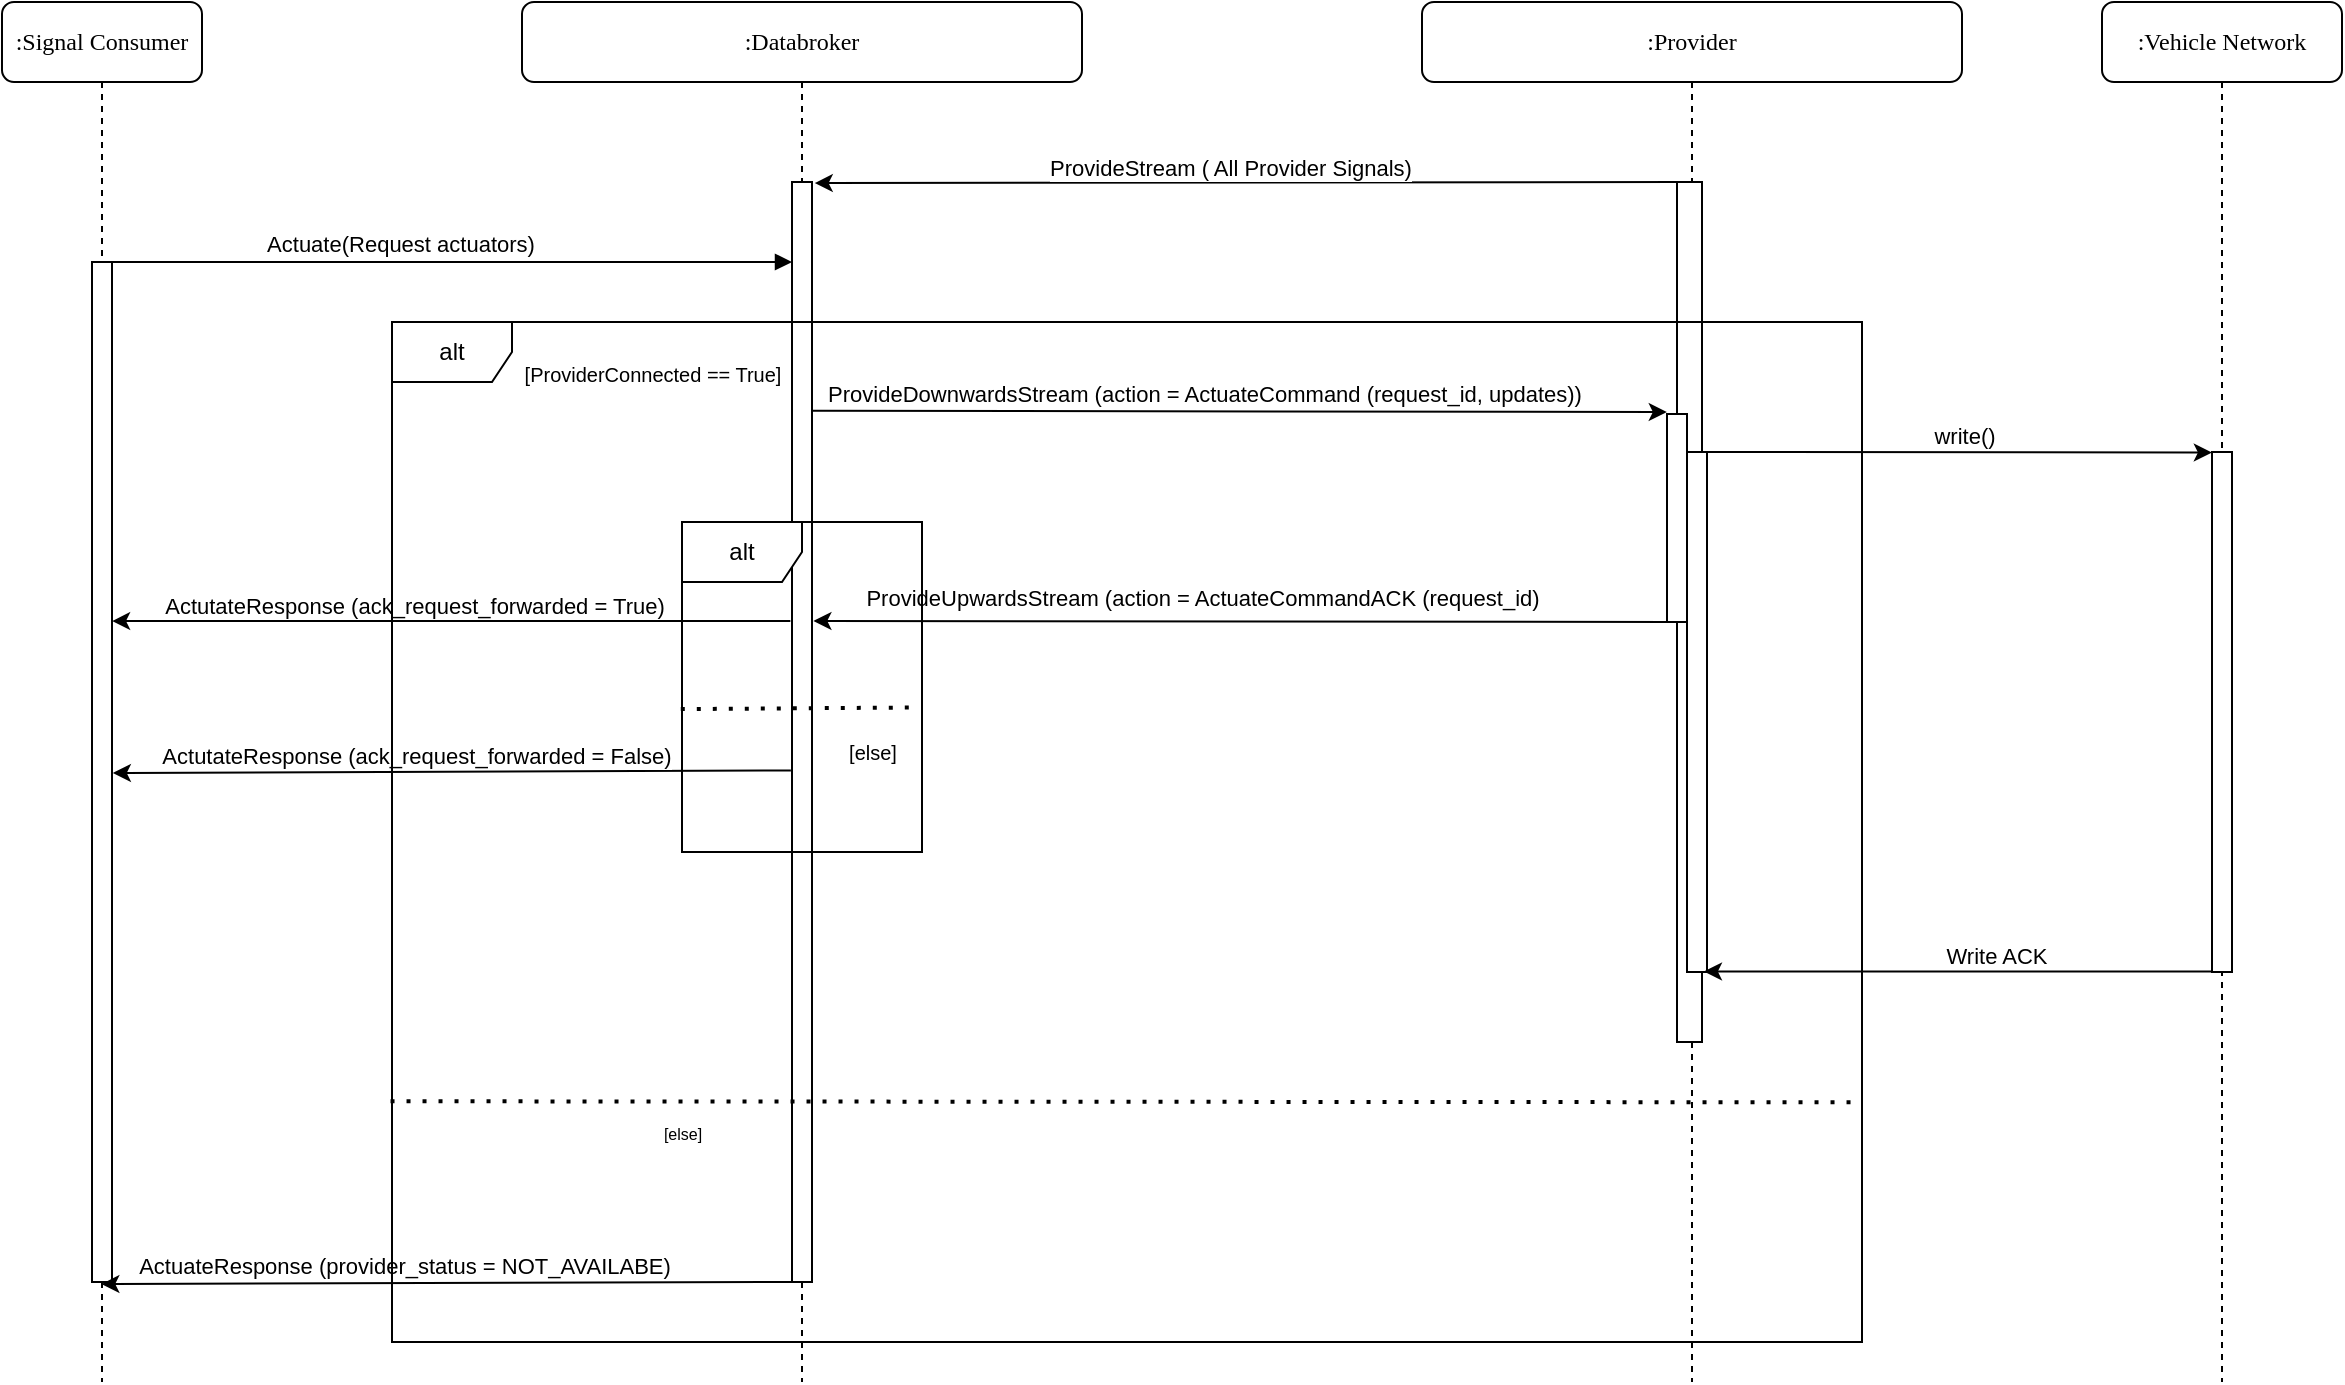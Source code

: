 <mxfile version="24.4.13" type="device">
  <diagram name="Page-1" id="13e1069c-82ec-6db2-03f1-153e76fe0fe0">
    <mxGraphModel dx="1259" dy="730" grid="1" gridSize="10" guides="1" tooltips="1" connect="1" arrows="1" fold="1" page="1" pageScale="1" pageWidth="1100" pageHeight="850" background="none" math="0" shadow="0">
      <root>
        <mxCell id="0" />
        <mxCell id="1" parent="0" />
        <mxCell id="bi6dFwhKYBM0Y18AbogB-19" value=":Databroker" style="shape=umlLifeline;perimeter=lifelinePerimeter;whiteSpace=wrap;html=1;container=1;collapsible=0;recursiveResize=0;outlineConnect=0;rounded=1;shadow=0;comic=0;labelBackgroundColor=none;strokeWidth=1;fontFamily=Verdana;fontSize=12;align=center;" parent="1" vertex="1">
          <mxGeometry x="270" y="10" width="280" height="690" as="geometry" />
        </mxCell>
        <mxCell id="bi6dFwhKYBM0Y18AbogB-20" value="" style="html=1;points=[];perimeter=orthogonalPerimeter;rounded=0;shadow=0;comic=0;labelBackgroundColor=none;strokeWidth=1;fontFamily=Verdana;fontSize=12;align=center;" parent="bi6dFwhKYBM0Y18AbogB-19" vertex="1">
          <mxGeometry x="135" y="90" width="10" height="550" as="geometry" />
        </mxCell>
        <mxCell id="bi6dFwhKYBM0Y18AbogB-21" value=":Provider" style="shape=umlLifeline;perimeter=lifelinePerimeter;whiteSpace=wrap;html=1;container=1;collapsible=0;recursiveResize=0;outlineConnect=0;rounded=1;shadow=0;comic=0;labelBackgroundColor=none;strokeWidth=1;fontFamily=Verdana;fontSize=12;align=center;" parent="1" vertex="1">
          <mxGeometry x="720" y="10" width="270" height="690" as="geometry" />
        </mxCell>
        <mxCell id="bi6dFwhKYBM0Y18AbogB-22" value="" style="html=1;points=[];perimeter=orthogonalPerimeter;rounded=0;shadow=0;comic=0;labelBackgroundColor=none;strokeWidth=1;fontFamily=Verdana;fontSize=12;align=center;" parent="bi6dFwhKYBM0Y18AbogB-21" vertex="1">
          <mxGeometry x="127.5" y="90" width="12.5" height="430" as="geometry" />
        </mxCell>
        <mxCell id="bi6dFwhKYBM0Y18AbogB-23" value="" style="html=1;points=[];perimeter=orthogonalPerimeter;rounded=0;shadow=0;comic=0;labelBackgroundColor=none;strokeWidth=1;fontFamily=Verdana;fontSize=12;align=center;" parent="bi6dFwhKYBM0Y18AbogB-21" vertex="1">
          <mxGeometry x="132.5" y="225" width="10" height="260" as="geometry" />
        </mxCell>
        <mxCell id="Ijf0cF5u1OZkhU3aT7GZ-1" value="" style="html=1;points=[];perimeter=orthogonalPerimeter;rounded=0;shadow=0;comic=0;labelBackgroundColor=none;strokeWidth=1;fontFamily=Verdana;fontSize=12;align=center;" parent="bi6dFwhKYBM0Y18AbogB-21" vertex="1">
          <mxGeometry x="122.5" y="206" width="10" height="104" as="geometry" />
        </mxCell>
        <mxCell id="bi6dFwhKYBM0Y18AbogB-25" value=":Signal Consumer" style="shape=umlLifeline;perimeter=lifelinePerimeter;whiteSpace=wrap;html=1;container=1;collapsible=0;recursiveResize=0;outlineConnect=0;rounded=1;shadow=0;comic=0;labelBackgroundColor=none;strokeWidth=1;fontFamily=Verdana;fontSize=12;align=center;" parent="1" vertex="1">
          <mxGeometry x="10" y="10" width="100" height="690" as="geometry" />
        </mxCell>
        <mxCell id="bi6dFwhKYBM0Y18AbogB-26" value="" style="html=1;points=[];perimeter=orthogonalPerimeter;rounded=0;shadow=0;comic=0;labelBackgroundColor=none;strokeWidth=1;fontFamily=Verdana;fontSize=12;align=center;" parent="bi6dFwhKYBM0Y18AbogB-25" vertex="1">
          <mxGeometry x="45" y="130" width="10" height="510" as="geometry" />
        </mxCell>
        <mxCell id="bi6dFwhKYBM0Y18AbogB-27" value="&lt;font style=&quot;font-size: 11px;&quot; face=&quot;Helvetica&quot;&gt;Actuate(Request actuators)&lt;/font&gt;" style="html=1;verticalAlign=bottom;endArrow=block;labelBackgroundColor=none;fontFamily=Verdana;fontSize=12;edgeStyle=elbowEdgeStyle;elbow=vertical;exitX=0.974;exitY=0;exitDx=0;exitDy=0;exitPerimeter=0;" parent="1" source="bi6dFwhKYBM0Y18AbogB-26" target="bi6dFwhKYBM0Y18AbogB-20" edge="1">
          <mxGeometry x="-0.155" relative="1" as="geometry">
            <mxPoint x="63.77" y="120.28" as="sourcePoint" />
            <mxPoint x="400" y="140" as="targetPoint" />
            <Array as="points">
              <mxPoint x="250" y="140" />
              <mxPoint x="133.33" y="70" />
              <mxPoint x="153.33" y="40" />
            </Array>
            <mxPoint as="offset" />
          </mxGeometry>
        </mxCell>
        <mxCell id="bi6dFwhKYBM0Y18AbogB-34" value="" style="endArrow=classic;html=1;rounded=0;exitX=-0.004;exitY=0;exitDx=0;exitDy=0;exitPerimeter=0;entryX=1.137;entryY=0.001;entryDx=0;entryDy=0;entryPerimeter=0;" parent="1" source="bi6dFwhKYBM0Y18AbogB-22" target="bi6dFwhKYBM0Y18AbogB-20" edge="1">
          <mxGeometry width="50" height="50" relative="1" as="geometry">
            <mxPoint x="763.115" y="116" as="sourcePoint" />
            <mxPoint x="445" y="100" as="targetPoint" />
          </mxGeometry>
        </mxCell>
        <mxCell id="bi6dFwhKYBM0Y18AbogB-35" value="ProvideStream ( All Provider Signals)" style="edgeLabel;html=1;align=center;verticalAlign=middle;resizable=0;points=[];" parent="bi6dFwhKYBM0Y18AbogB-34" vertex="1" connectable="0">
          <mxGeometry x="0.036" y="-1" relative="1" as="geometry">
            <mxPoint y="-7" as="offset" />
          </mxGeometry>
        </mxCell>
        <mxCell id="bi6dFwhKYBM0Y18AbogB-39" value=":Vehicle Network" style="shape=umlLifeline;perimeter=lifelinePerimeter;whiteSpace=wrap;html=1;container=1;collapsible=0;recursiveResize=0;outlineConnect=0;rounded=1;shadow=0;comic=0;labelBackgroundColor=none;strokeWidth=1;fontFamily=Verdana;fontSize=12;align=center;" parent="1" vertex="1">
          <mxGeometry x="1060" y="10" width="120" height="690" as="geometry" />
        </mxCell>
        <mxCell id="Ijf0cF5u1OZkhU3aT7GZ-6" value="" style="html=1;points=[];perimeter=orthogonalPerimeter;rounded=0;shadow=0;comic=0;labelBackgroundColor=none;strokeWidth=1;fontFamily=Verdana;fontSize=12;align=center;" parent="bi6dFwhKYBM0Y18AbogB-39" vertex="1">
          <mxGeometry x="55" y="225" width="10" height="260" as="geometry" />
        </mxCell>
        <mxCell id="bi6dFwhKYBM0Y18AbogB-41" value="" style="endArrow=classic;html=1;rounded=0;entryX=-0.01;entryY=0;entryDx=0;entryDy=0;entryPerimeter=0;exitX=0.997;exitY=0.208;exitDx=0;exitDy=0;exitPerimeter=0;" parent="1" source="bi6dFwhKYBM0Y18AbogB-20" edge="1">
          <mxGeometry width="50" height="50" relative="1" as="geometry">
            <mxPoint x="445" y="214" as="sourcePoint" />
            <mxPoint x="842.4" y="215" as="targetPoint" />
          </mxGeometry>
        </mxCell>
        <mxCell id="bi6dFwhKYBM0Y18AbogB-42" value="ProvideDownwardsStream (action = ActuateCommand (request_id, updates))" style="edgeLabel;html=1;align=center;verticalAlign=middle;resizable=0;points=[];" parent="bi6dFwhKYBM0Y18AbogB-41" vertex="1" connectable="0">
          <mxGeometry x="-0.176" y="2" relative="1" as="geometry">
            <mxPoint x="20" y="-7" as="offset" />
          </mxGeometry>
        </mxCell>
        <mxCell id="bi6dFwhKYBM0Y18AbogB-43" value="" style="endArrow=classic;html=1;rounded=0;exitX=1.005;exitY=0;exitDx=0;exitDy=0;exitPerimeter=0;entryX=-0.007;entryY=0.001;entryDx=0;entryDy=0;entryPerimeter=0;" parent="1" source="bi6dFwhKYBM0Y18AbogB-23" target="Ijf0cF5u1OZkhU3aT7GZ-6" edge="1">
          <mxGeometry width="50" height="50" relative="1" as="geometry">
            <mxPoint x="783" y="146" as="sourcePoint" />
            <mxPoint x="1114.58" y="225.78" as="targetPoint" />
          </mxGeometry>
        </mxCell>
        <mxCell id="bi6dFwhKYBM0Y18AbogB-44" value="write()" style="edgeLabel;html=1;align=center;verticalAlign=middle;resizable=0;points=[];" parent="bi6dFwhKYBM0Y18AbogB-43" vertex="1" connectable="0">
          <mxGeometry x="0.013" y="-2" relative="1" as="geometry">
            <mxPoint y="-10" as="offset" />
          </mxGeometry>
        </mxCell>
        <mxCell id="bi6dFwhKYBM0Y18AbogB-47" value="" style="endArrow=classic;html=1;rounded=0;exitX=0.043;exitY=0.99;exitDx=0;exitDy=0;exitPerimeter=0;entryX=1.07;entryY=0.399;entryDx=0;entryDy=0;entryPerimeter=0;" parent="1" target="bi6dFwhKYBM0Y18AbogB-20" edge="1">
          <mxGeometry width="50" height="50" relative="1" as="geometry">
            <mxPoint x="842.93" y="320" as="sourcePoint" />
            <mxPoint x="445.44" y="320.21" as="targetPoint" />
          </mxGeometry>
        </mxCell>
        <mxCell id="bi6dFwhKYBM0Y18AbogB-48" value="ProvideUpwardsStream (action = ActuateCommandACK (request_id)" style="edgeLabel;html=1;align=center;verticalAlign=middle;resizable=0;points=[];" parent="bi6dFwhKYBM0Y18AbogB-47" vertex="1" connectable="0">
          <mxGeometry x="0.338" y="2" relative="1" as="geometry">
            <mxPoint x="53" y="-14" as="offset" />
          </mxGeometry>
        </mxCell>
        <mxCell id="bi6dFwhKYBM0Y18AbogB-57" value="&lt;font style=&quot;font-size: 10px;&quot;&gt;[ProviderConnected == True]&lt;/font&gt;" style="text;html=1;align=center;verticalAlign=middle;resizable=0;points=[];autosize=1;strokeColor=none;fillColor=none;" parent="1" vertex="1">
          <mxGeometry x="260" y="181" width="150" height="30" as="geometry" />
        </mxCell>
        <mxCell id="bi6dFwhKYBM0Y18AbogB-58" value="&lt;font style=&quot;font-size: 8px;&quot;&gt;[else]&lt;/font&gt;" style="text;html=1;align=center;verticalAlign=middle;resizable=0;points=[];autosize=1;strokeColor=none;fillColor=none;" parent="1" vertex="1">
          <mxGeometry x="330" y="560" width="40" height="30" as="geometry" />
        </mxCell>
        <mxCell id="bi6dFwhKYBM0Y18AbogB-59" value="" style="endArrow=classic;html=1;rounded=0;entryX=0.466;entryY=1.002;entryDx=0;entryDy=0;entryPerimeter=0;exitX=0.5;exitY=1;exitDx=0;exitDy=0;exitPerimeter=0;" parent="1" source="bi6dFwhKYBM0Y18AbogB-20" target="bi6dFwhKYBM0Y18AbogB-26" edge="1">
          <mxGeometry width="50" height="50" relative="1" as="geometry">
            <mxPoint x="400" y="596" as="sourcePoint" />
            <mxPoint x="64.75" y="596.32" as="targetPoint" />
          </mxGeometry>
        </mxCell>
        <mxCell id="bi6dFwhKYBM0Y18AbogB-60" value="ActuateResponse (provider_status = NOT_AVAILABE)" style="edgeLabel;html=1;align=center;verticalAlign=middle;resizable=0;points=[];" parent="bi6dFwhKYBM0Y18AbogB-59" vertex="1" connectable="0">
          <mxGeometry x="0.108" y="-3" relative="1" as="geometry">
            <mxPoint x="-5" y="-6" as="offset" />
          </mxGeometry>
        </mxCell>
        <mxCell id="tY77kndmUascuJl8DmIf-2" value="" style="endArrow=classic;html=1;rounded=0;exitX=-0.081;exitY=0.399;exitDx=0;exitDy=0;exitPerimeter=0;entryX=1.005;entryY=0.352;entryDx=0;entryDy=0;entryPerimeter=0;" parent="1" source="bi6dFwhKYBM0Y18AbogB-20" target="bi6dFwhKYBM0Y18AbogB-26" edge="1">
          <mxGeometry width="50" height="50" relative="1" as="geometry">
            <mxPoint x="435" y="322" as="sourcePoint" />
            <mxPoint x="66" y="319" as="targetPoint" />
          </mxGeometry>
        </mxCell>
        <mxCell id="tY77kndmUascuJl8DmIf-3" value="ActutateResponse (ack_request_forwarded = True)" style="edgeLabel;html=1;align=center;verticalAlign=middle;resizable=0;points=[];" parent="tY77kndmUascuJl8DmIf-2" vertex="1" connectable="0">
          <mxGeometry x="-0.363" y="1" relative="1" as="geometry">
            <mxPoint x="-80" y="-9" as="offset" />
          </mxGeometry>
        </mxCell>
        <mxCell id="bi6dFwhKYBM0Y18AbogB-68" value="&lt;font style=&quot;font-size: 10px;&quot;&gt;[else]&lt;/font&gt;" style="text;html=1;align=center;verticalAlign=middle;resizable=0;points=[];autosize=1;strokeColor=none;fillColor=none;" parent="1" vertex="1">
          <mxGeometry x="420" y="370" width="50" height="30" as="geometry" />
        </mxCell>
        <mxCell id="bi6dFwhKYBM0Y18AbogB-45" value="" style="endArrow=classic;html=1;rounded=0;entryX=0.846;entryY=0.999;entryDx=0;entryDy=0;entryPerimeter=0;exitX=0.001;exitY=0.999;exitDx=0;exitDy=0;exitPerimeter=0;" parent="1" source="Ijf0cF5u1OZkhU3aT7GZ-6" target="bi6dFwhKYBM0Y18AbogB-23" edge="1">
          <mxGeometry width="50" height="50" relative="1" as="geometry">
            <mxPoint x="1119.5" y="425.91" as="sourcePoint" />
            <mxPoint x="880.0" y="425.91" as="targetPoint" />
          </mxGeometry>
        </mxCell>
        <mxCell id="bi6dFwhKYBM0Y18AbogB-46" value="Write ACK" style="edgeLabel;html=1;align=center;verticalAlign=middle;resizable=0;points=[];" parent="bi6dFwhKYBM0Y18AbogB-45" vertex="1" connectable="0">
          <mxGeometry x="-0.122" relative="1" as="geometry">
            <mxPoint x="3" y="-8" as="offset" />
          </mxGeometry>
        </mxCell>
        <mxCell id="Ijf0cF5u1OZkhU3aT7GZ-7" value="" style="endArrow=classic;html=1;rounded=0;exitX=-0.055;exitY=0.535;exitDx=0;exitDy=0;exitPerimeter=0;entryX=1.042;entryY=0.501;entryDx=0;entryDy=0;entryPerimeter=0;" parent="1" source="bi6dFwhKYBM0Y18AbogB-20" target="bi6dFwhKYBM0Y18AbogB-26" edge="1">
          <mxGeometry width="50" height="50" relative="1" as="geometry">
            <mxPoint x="435.13" y="394.56" as="sourcePoint" />
            <mxPoint x="65" y="394.56" as="targetPoint" />
          </mxGeometry>
        </mxCell>
        <mxCell id="Ijf0cF5u1OZkhU3aT7GZ-8" value="ActutateResponse (ack_request_forwarded = False)" style="edgeLabel;html=1;align=center;verticalAlign=middle;resizable=0;points=[];" parent="Ijf0cF5u1OZkhU3aT7GZ-7" vertex="1" connectable="0">
          <mxGeometry x="-0.363" y="1" relative="1" as="geometry">
            <mxPoint x="-80" y="-9" as="offset" />
          </mxGeometry>
        </mxCell>
        <mxCell id="Ijf0cF5u1OZkhU3aT7GZ-9" value="alt" style="shape=umlFrame;whiteSpace=wrap;html=1;pointerEvents=0;" parent="1" vertex="1">
          <mxGeometry x="205" y="170" width="735" height="510" as="geometry" />
        </mxCell>
        <mxCell id="bi6dFwhKYBM0Y18AbogB-56" value="" style="endArrow=none;dashed=1;html=1;dashPattern=1 3;strokeWidth=2;rounded=0;entryX=1;entryY=0.765;entryDx=0;entryDy=0;entryPerimeter=0;exitX=-0.001;exitY=0.764;exitDx=0;exitDy=0;exitPerimeter=0;" parent="1" source="Ijf0cF5u1OZkhU3aT7GZ-9" target="Ijf0cF5u1OZkhU3aT7GZ-9" edge="1">
          <mxGeometry width="50" height="50" relative="1" as="geometry">
            <mxPoint x="193.29" y="557.8" as="sourcePoint" />
            <mxPoint x="765" y="559.84" as="targetPoint" />
          </mxGeometry>
        </mxCell>
        <mxCell id="Ijf0cF5u1OZkhU3aT7GZ-3" value="alt" style="shape=umlFrame;whiteSpace=wrap;html=1;pointerEvents=0;" parent="1" vertex="1">
          <mxGeometry x="350" y="270" width="120" height="165" as="geometry" />
        </mxCell>
        <mxCell id="Ijf0cF5u1OZkhU3aT7GZ-4" value="" style="endArrow=none;dashed=1;html=1;dashPattern=1 3;strokeWidth=2;rounded=0;exitX=-0.005;exitY=0.567;exitDx=0;exitDy=0;exitPerimeter=0;entryX=0.991;entryY=0.562;entryDx=0;entryDy=0;entryPerimeter=0;" parent="1" source="Ijf0cF5u1OZkhU3aT7GZ-3" target="Ijf0cF5u1OZkhU3aT7GZ-3" edge="1">
          <mxGeometry width="50" height="50" relative="1" as="geometry">
            <mxPoint x="680" y="375" as="sourcePoint" />
            <mxPoint x="730" y="325" as="targetPoint" />
          </mxGeometry>
        </mxCell>
      </root>
    </mxGraphModel>
  </diagram>
</mxfile>
